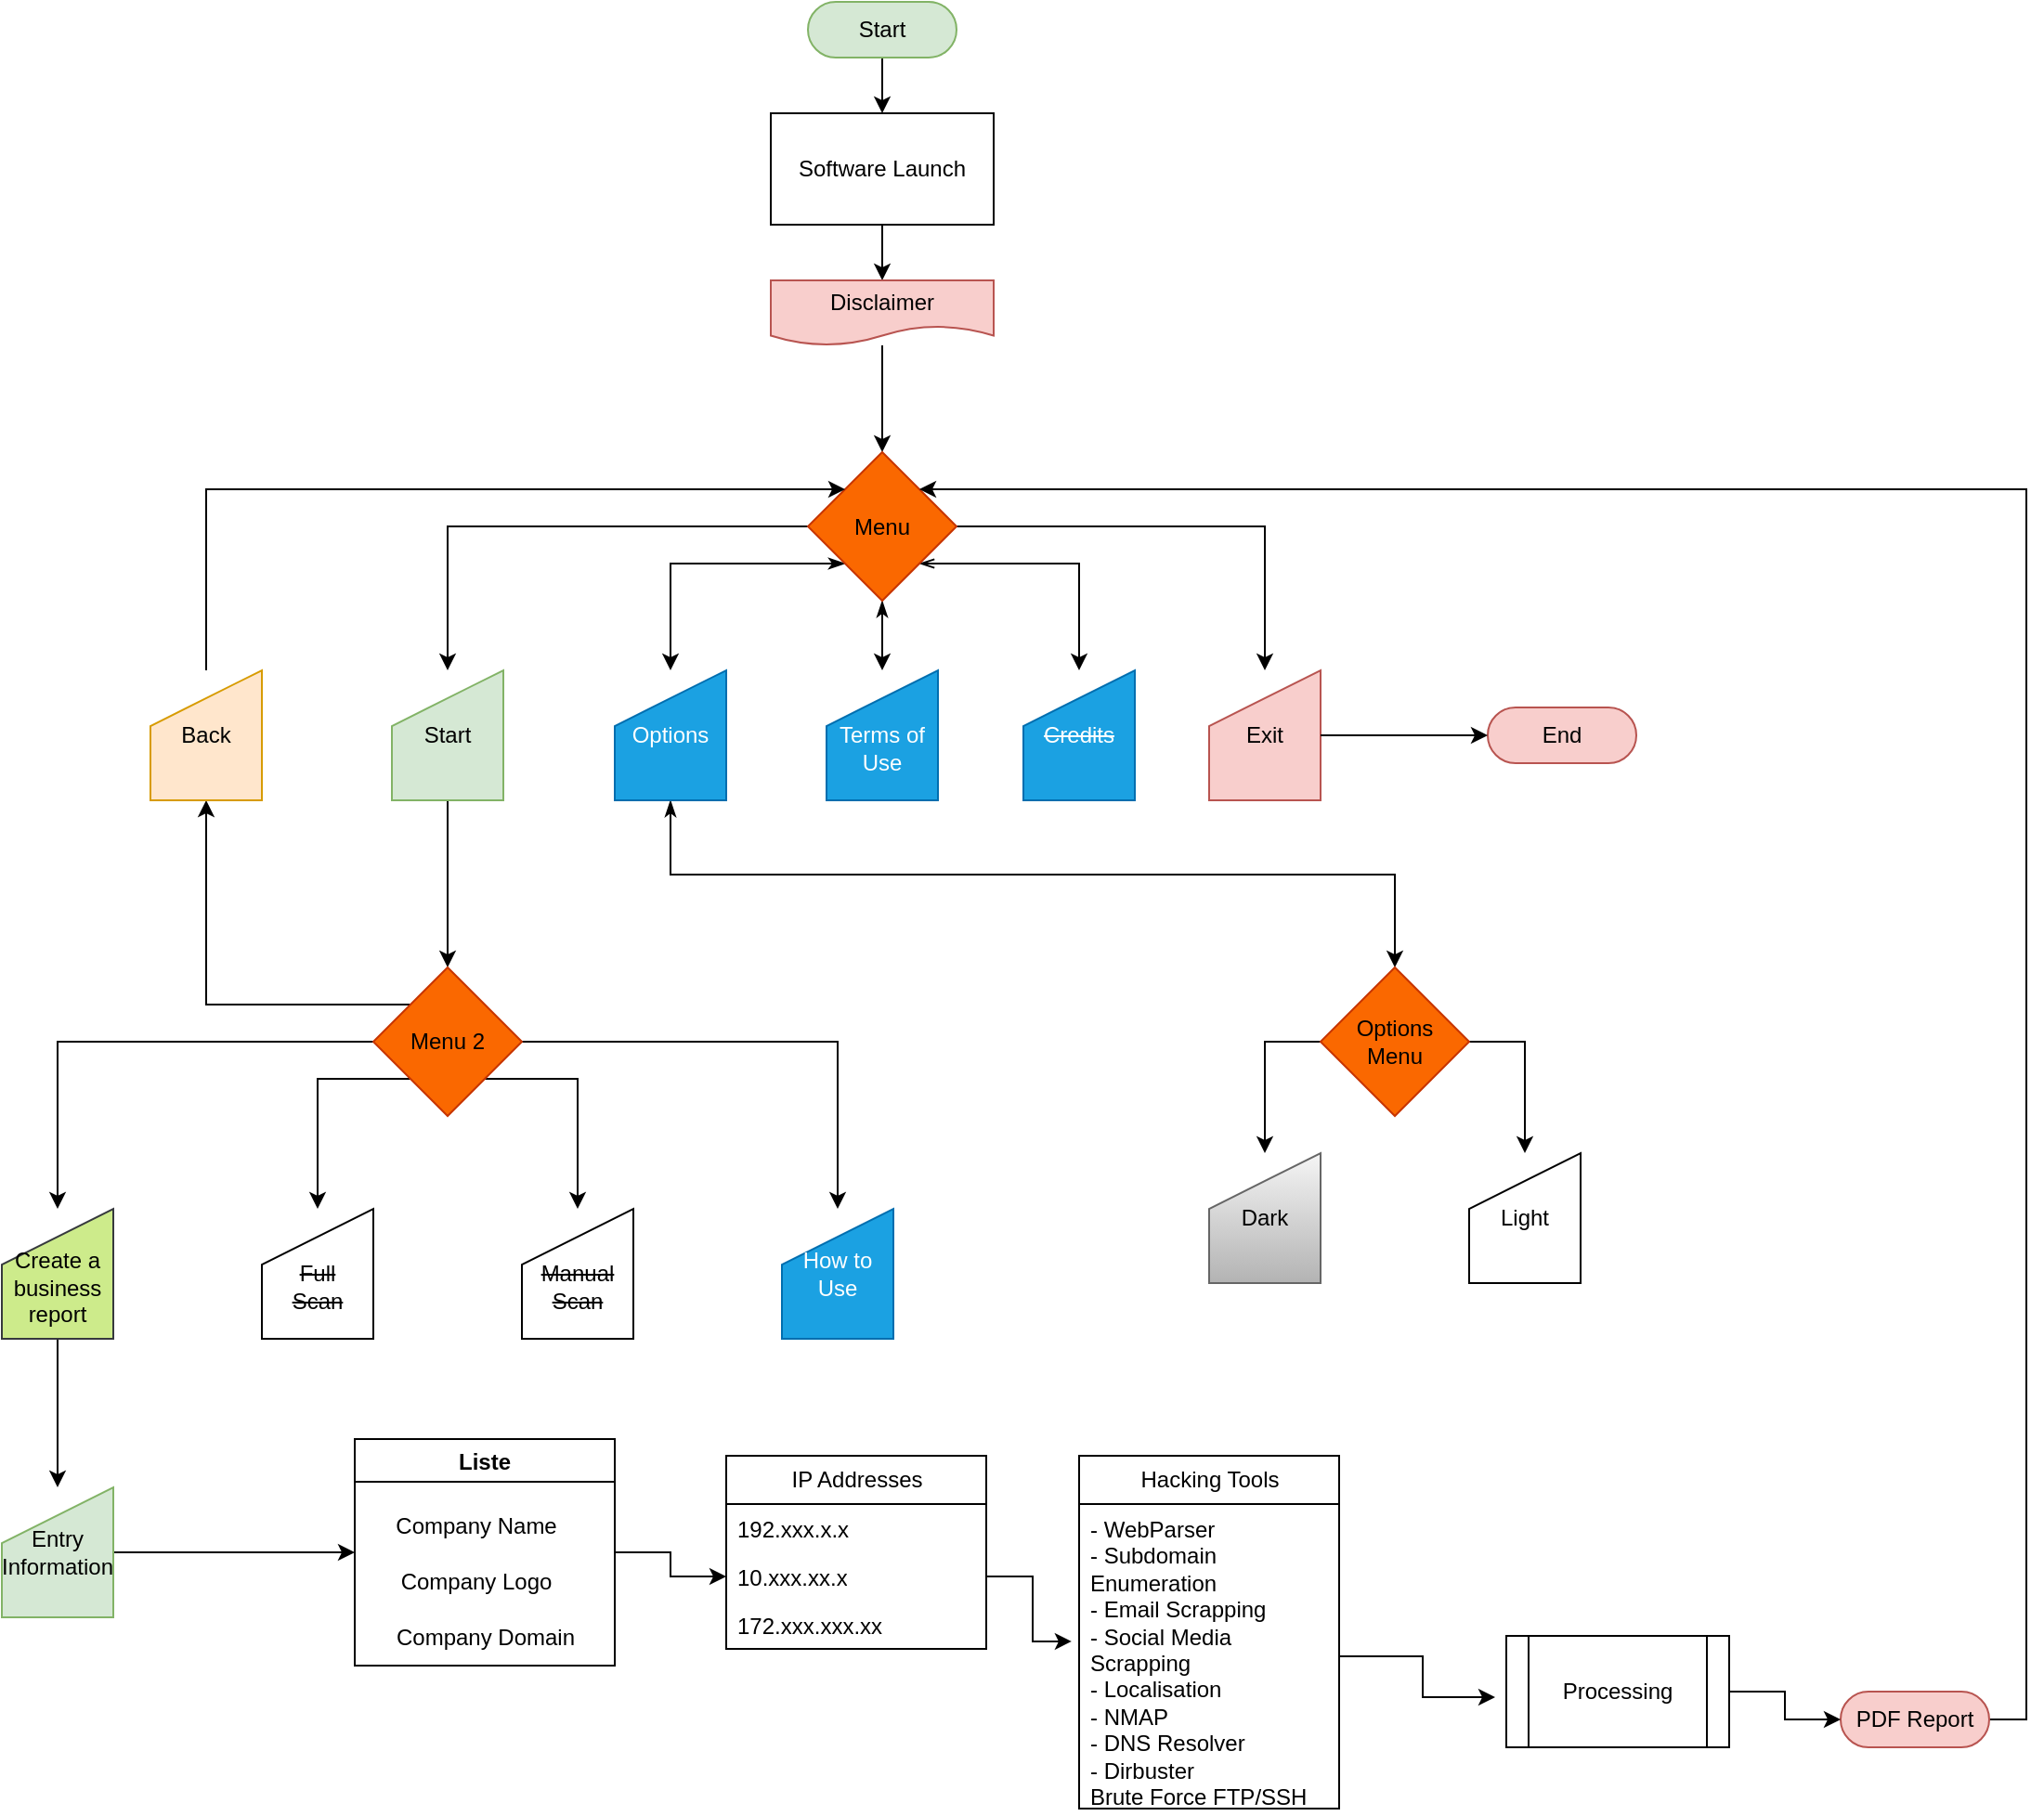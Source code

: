 <mxfile version="24.3.1" type="github">
  <diagram name="Page-1" id="NBoQq7Sy4xVvvhL2vQU9">
    <mxGraphModel dx="1434" dy="746" grid="1" gridSize="10" guides="1" tooltips="1" connect="1" arrows="1" fold="1" page="1" pageScale="1" pageWidth="827" pageHeight="1169" math="0" shadow="0">
      <root>
        <mxCell id="0" />
        <mxCell id="1" parent="0" />
        <mxCell id="WUwKySuJm-7nCBOB1ppg-1" value="" style="edgeStyle=orthogonalEdgeStyle;rounded=0;orthogonalLoop=1;jettySize=auto;html=1;" parent="1" source="WUwKySuJm-7nCBOB1ppg-2" target="WUwKySuJm-7nCBOB1ppg-4" edge="1">
          <mxGeometry relative="1" as="geometry" />
        </mxCell>
        <mxCell id="WUwKySuJm-7nCBOB1ppg-2" value="Start" style="html=1;dashed=0;whiteSpace=wrap;shape=mxgraph.dfd.start;fillColor=#d5e8d4;strokeColor=#82b366;" parent="1" vertex="1">
          <mxGeometry x="514" y="40" width="80" height="30" as="geometry" />
        </mxCell>
        <mxCell id="WUwKySuJm-7nCBOB1ppg-3" value="" style="edgeStyle=orthogonalEdgeStyle;rounded=0;orthogonalLoop=1;jettySize=auto;html=1;" parent="1" source="WUwKySuJm-7nCBOB1ppg-4" target="WUwKySuJm-7nCBOB1ppg-6" edge="1">
          <mxGeometry relative="1" as="geometry" />
        </mxCell>
        <mxCell id="WUwKySuJm-7nCBOB1ppg-4" value="Software Launch" style="whiteSpace=wrap;html=1;dashed=0;" parent="1" vertex="1">
          <mxGeometry x="494" y="100" width="120" height="60" as="geometry" />
        </mxCell>
        <mxCell id="WUwKySuJm-7nCBOB1ppg-5" style="edgeStyle=orthogonalEdgeStyle;rounded=0;orthogonalLoop=1;jettySize=auto;html=1;" parent="1" source="WUwKySuJm-7nCBOB1ppg-6" target="WUwKySuJm-7nCBOB1ppg-12" edge="1">
          <mxGeometry relative="1" as="geometry" />
        </mxCell>
        <mxCell id="WUwKySuJm-7nCBOB1ppg-6" value="Disclaimer" style="shape=document;whiteSpace=wrap;html=1;boundedLbl=1;dashed=0;fillColor=#f8cecc;strokeColor=#b85450;" parent="1" vertex="1">
          <mxGeometry x="494" y="190" width="120" height="35" as="geometry" />
        </mxCell>
        <mxCell id="WUwKySuJm-7nCBOB1ppg-7" value="" style="edgeStyle=orthogonalEdgeStyle;rounded=0;orthogonalLoop=1;jettySize=auto;html=1;startArrow=classicThin;startFill=1;" parent="1" source="WUwKySuJm-7nCBOB1ppg-12" target="WUwKySuJm-7nCBOB1ppg-13" edge="1">
          <mxGeometry relative="1" as="geometry" />
        </mxCell>
        <mxCell id="WUwKySuJm-7nCBOB1ppg-8" style="edgeStyle=orthogonalEdgeStyle;rounded=0;orthogonalLoop=1;jettySize=auto;html=1;exitX=0;exitY=1;exitDx=0;exitDy=0;entryX=0.5;entryY=0;entryDx=0;entryDy=0;startArrow=classicThin;startFill=1;" parent="1" source="WUwKySuJm-7nCBOB1ppg-12" target="WUwKySuJm-7nCBOB1ppg-17" edge="1">
          <mxGeometry relative="1" as="geometry" />
        </mxCell>
        <mxCell id="WUwKySuJm-7nCBOB1ppg-9" style="edgeStyle=orthogonalEdgeStyle;rounded=0;orthogonalLoop=1;jettySize=auto;html=1;exitX=0;exitY=0.5;exitDx=0;exitDy=0;entryX=0.5;entryY=0;entryDx=0;entryDy=0;" parent="1" source="WUwKySuJm-7nCBOB1ppg-12" target="WUwKySuJm-7nCBOB1ppg-19" edge="1">
          <mxGeometry relative="1" as="geometry" />
        </mxCell>
        <mxCell id="WUwKySuJm-7nCBOB1ppg-10" style="edgeStyle=orthogonalEdgeStyle;rounded=0;orthogonalLoop=1;jettySize=auto;html=1;exitX=1;exitY=0.5;exitDx=0;exitDy=0;" parent="1" source="WUwKySuJm-7nCBOB1ppg-12" target="WUwKySuJm-7nCBOB1ppg-15" edge="1">
          <mxGeometry relative="1" as="geometry" />
        </mxCell>
        <mxCell id="WUwKySuJm-7nCBOB1ppg-11" style="edgeStyle=orthogonalEdgeStyle;rounded=0;orthogonalLoop=1;jettySize=auto;html=1;exitX=1;exitY=1;exitDx=0;exitDy=0;startArrow=openThin;startFill=0;" parent="1" source="WUwKySuJm-7nCBOB1ppg-12" target="WUwKySuJm-7nCBOB1ppg-14" edge="1">
          <mxGeometry relative="1" as="geometry" />
        </mxCell>
        <mxCell id="WUwKySuJm-7nCBOB1ppg-12" value="Menu" style="rhombus;whiteSpace=wrap;html=1;dashed=0;fillColor=#fa6800;strokeColor=#C73500;fontColor=#000000;" parent="1" vertex="1">
          <mxGeometry x="514" y="282.5" width="80" height="80" as="geometry" />
        </mxCell>
        <mxCell id="WUwKySuJm-7nCBOB1ppg-13" value="&lt;br&gt;Terms of&lt;br&gt;Use" style="shape=manualInput;whiteSpace=wrap;html=1;fillColor=#1ba1e2;strokeColor=#006EAF;fontColor=#ffffff;" parent="1" vertex="1">
          <mxGeometry x="524" y="400" width="60" height="70" as="geometry" />
        </mxCell>
        <mxCell id="WUwKySuJm-7nCBOB1ppg-14" value="&lt;strike&gt;Credits&lt;/strike&gt;" style="shape=manualInput;whiteSpace=wrap;html=1;fillColor=#1ba1e2;strokeColor=#006EAF;fontColor=#ffffff;" parent="1" vertex="1">
          <mxGeometry x="630" y="400" width="60" height="70" as="geometry" />
        </mxCell>
        <mxCell id="WUwKySuJm-7nCBOB1ppg-15" value="Exit" style="shape=manualInput;whiteSpace=wrap;html=1;fillColor=#f8cecc;strokeColor=#b85450;" parent="1" vertex="1">
          <mxGeometry x="730" y="400" width="60" height="70" as="geometry" />
        </mxCell>
        <mxCell id="WUwKySuJm-7nCBOB1ppg-16" style="edgeStyle=orthogonalEdgeStyle;rounded=0;orthogonalLoop=1;jettySize=auto;html=1;entryX=0.5;entryY=0;entryDx=0;entryDy=0;startArrow=classicThin;startFill=1;" parent="1" source="WUwKySuJm-7nCBOB1ppg-17" target="WUwKySuJm-7nCBOB1ppg-37" edge="1">
          <mxGeometry relative="1" as="geometry">
            <Array as="points">
              <mxPoint x="440" y="510" />
              <mxPoint x="830" y="510" />
              <mxPoint x="830" y="560" />
            </Array>
          </mxGeometry>
        </mxCell>
        <mxCell id="WUwKySuJm-7nCBOB1ppg-17" value="Options" style="shape=manualInput;whiteSpace=wrap;html=1;fillColor=#1ba1e2;fontColor=#ffffff;strokeColor=#006EAF;" parent="1" vertex="1">
          <mxGeometry x="410" y="400" width="60" height="70" as="geometry" />
        </mxCell>
        <mxCell id="WUwKySuJm-7nCBOB1ppg-18" style="edgeStyle=orthogonalEdgeStyle;rounded=0;orthogonalLoop=1;jettySize=auto;html=1;" parent="1" source="WUwKySuJm-7nCBOB1ppg-19" edge="1">
          <mxGeometry relative="1" as="geometry">
            <mxPoint x="320" y="560" as="targetPoint" />
          </mxGeometry>
        </mxCell>
        <mxCell id="WUwKySuJm-7nCBOB1ppg-19" value="Start" style="shape=manualInput;whiteSpace=wrap;html=1;fillColor=#d5e8d4;strokeColor=#82b366;" parent="1" vertex="1">
          <mxGeometry x="290" y="400" width="60" height="70" as="geometry" />
        </mxCell>
        <mxCell id="WUwKySuJm-7nCBOB1ppg-20" value="End" style="html=1;dashed=0;whiteSpace=wrap;shape=mxgraph.dfd.start;fillColor=#f8cecc;strokeColor=#b85450;" parent="1" vertex="1">
          <mxGeometry x="880" y="420" width="80" height="30" as="geometry" />
        </mxCell>
        <mxCell id="WUwKySuJm-7nCBOB1ppg-21" style="edgeStyle=orthogonalEdgeStyle;rounded=0;orthogonalLoop=1;jettySize=auto;html=1;exitX=1;exitY=0.5;exitDx=0;exitDy=0;entryX=0;entryY=0.5;entryDx=0;entryDy=0;entryPerimeter=0;" parent="1" source="WUwKySuJm-7nCBOB1ppg-15" target="WUwKySuJm-7nCBOB1ppg-20" edge="1">
          <mxGeometry relative="1" as="geometry" />
        </mxCell>
        <mxCell id="WUwKySuJm-7nCBOB1ppg-22" style="edgeStyle=orthogonalEdgeStyle;rounded=0;orthogonalLoop=1;jettySize=auto;html=1;exitX=0;exitY=1;exitDx=0;exitDy=0;entryX=0.5;entryY=0;entryDx=0;entryDy=0;" parent="1" source="WUwKySuJm-7nCBOB1ppg-27" target="WUwKySuJm-7nCBOB1ppg-28" edge="1">
          <mxGeometry relative="1" as="geometry">
            <Array as="points">
              <mxPoint x="250" y="620" />
            </Array>
          </mxGeometry>
        </mxCell>
        <mxCell id="WUwKySuJm-7nCBOB1ppg-23" style="edgeStyle=orthogonalEdgeStyle;rounded=0;orthogonalLoop=1;jettySize=auto;html=1;exitX=0;exitY=0.5;exitDx=0;exitDy=0;entryX=0.5;entryY=0;entryDx=0;entryDy=0;" parent="1" source="WUwKySuJm-7nCBOB1ppg-27" target="WUwKySuJm-7nCBOB1ppg-31" edge="1">
          <mxGeometry relative="1" as="geometry" />
        </mxCell>
        <mxCell id="WUwKySuJm-7nCBOB1ppg-24" style="edgeStyle=orthogonalEdgeStyle;rounded=0;orthogonalLoop=1;jettySize=auto;html=1;exitX=1;exitY=0.5;exitDx=0;exitDy=0;entryX=0.5;entryY=0;entryDx=0;entryDy=0;" parent="1" source="WUwKySuJm-7nCBOB1ppg-27" target="WUwKySuJm-7nCBOB1ppg-32" edge="1">
          <mxGeometry relative="1" as="geometry" />
        </mxCell>
        <mxCell id="WUwKySuJm-7nCBOB1ppg-25" style="edgeStyle=orthogonalEdgeStyle;rounded=0;orthogonalLoop=1;jettySize=auto;html=1;exitX=1;exitY=1;exitDx=0;exitDy=0;entryX=0.5;entryY=0;entryDx=0;entryDy=0;" parent="1" source="WUwKySuJm-7nCBOB1ppg-27" target="WUwKySuJm-7nCBOB1ppg-29" edge="1">
          <mxGeometry relative="1" as="geometry">
            <Array as="points">
              <mxPoint x="390" y="620" />
            </Array>
          </mxGeometry>
        </mxCell>
        <mxCell id="WUwKySuJm-7nCBOB1ppg-26" style="edgeStyle=orthogonalEdgeStyle;rounded=0;orthogonalLoop=1;jettySize=auto;html=1;exitX=0;exitY=0;exitDx=0;exitDy=0;entryX=0.5;entryY=1;entryDx=0;entryDy=0;" parent="1" source="WUwKySuJm-7nCBOB1ppg-27" target="WUwKySuJm-7nCBOB1ppg-34" edge="1">
          <mxGeometry relative="1" as="geometry" />
        </mxCell>
        <mxCell id="WUwKySuJm-7nCBOB1ppg-27" value="Menu 2" style="rhombus;whiteSpace=wrap;html=1;dashed=0;fillColor=#fa6800;strokeColor=#C73500;fontColor=#000000;" parent="1" vertex="1">
          <mxGeometry x="280" y="560" width="80" height="80" as="geometry" />
        </mxCell>
        <mxCell id="WUwKySuJm-7nCBOB1ppg-28" value="&lt;strike&gt;&lt;br&gt;Full&lt;br&gt;Scan&lt;/strike&gt;" style="shape=manualInput;whiteSpace=wrap;html=1;" parent="1" vertex="1">
          <mxGeometry x="220" y="690" width="60" height="70" as="geometry" />
        </mxCell>
        <mxCell id="WUwKySuJm-7nCBOB1ppg-29" value="&lt;strike&gt;&lt;br&gt;Manual&lt;br&gt;Scan&lt;/strike&gt;" style="shape=manualInput;whiteSpace=wrap;html=1;" parent="1" vertex="1">
          <mxGeometry x="360" y="690" width="60" height="70" as="geometry" />
        </mxCell>
        <mxCell id="iLk1qxyIUEa0RJTbGZmM-18" style="edgeStyle=orthogonalEdgeStyle;rounded=0;orthogonalLoop=1;jettySize=auto;html=1;exitX=0.5;exitY=1;exitDx=0;exitDy=0;entryX=0.5;entryY=0;entryDx=0;entryDy=0;" edge="1" parent="1" source="WUwKySuJm-7nCBOB1ppg-31" target="iLk1qxyIUEa0RJTbGZmM-17">
          <mxGeometry relative="1" as="geometry" />
        </mxCell>
        <mxCell id="WUwKySuJm-7nCBOB1ppg-31" value="&lt;br&gt;Create a business&lt;br&gt;report" style="shape=manualInput;whiteSpace=wrap;html=1;fillColor=#cdeb8b;strokeColor=#36393d;" parent="1" vertex="1">
          <mxGeometry x="80" y="690" width="60" height="70" as="geometry" />
        </mxCell>
        <mxCell id="WUwKySuJm-7nCBOB1ppg-32" value="How to Use" style="shape=manualInput;whiteSpace=wrap;html=1;fillColor=#1ba1e2;strokeColor=#006EAF;fontColor=#ffffff;" parent="1" vertex="1">
          <mxGeometry x="500" y="690" width="60" height="70" as="geometry" />
        </mxCell>
        <mxCell id="WUwKySuJm-7nCBOB1ppg-33" style="edgeStyle=orthogonalEdgeStyle;rounded=0;orthogonalLoop=1;jettySize=auto;html=1;entryX=0;entryY=0;entryDx=0;entryDy=0;exitX=0.5;exitY=0;exitDx=0;exitDy=0;" parent="1" source="WUwKySuJm-7nCBOB1ppg-34" target="WUwKySuJm-7nCBOB1ppg-12" edge="1">
          <mxGeometry relative="1" as="geometry">
            <Array as="points">
              <mxPoint x="190" y="303" />
            </Array>
          </mxGeometry>
        </mxCell>
        <mxCell id="WUwKySuJm-7nCBOB1ppg-34" value="Back" style="shape=manualInput;whiteSpace=wrap;html=1;fillColor=#ffe6cc;strokeColor=#d79b00;" parent="1" vertex="1">
          <mxGeometry x="160" y="400" width="60" height="70" as="geometry" />
        </mxCell>
        <mxCell id="WUwKySuJm-7nCBOB1ppg-35" style="edgeStyle=orthogonalEdgeStyle;rounded=0;orthogonalLoop=1;jettySize=auto;html=1;exitX=0;exitY=0.5;exitDx=0;exitDy=0;entryX=0.5;entryY=0;entryDx=0;entryDy=0;" parent="1" source="WUwKySuJm-7nCBOB1ppg-37" target="WUwKySuJm-7nCBOB1ppg-39" edge="1">
          <mxGeometry relative="1" as="geometry" />
        </mxCell>
        <mxCell id="WUwKySuJm-7nCBOB1ppg-36" style="edgeStyle=orthogonalEdgeStyle;rounded=0;orthogonalLoop=1;jettySize=auto;html=1;exitX=1;exitY=0.5;exitDx=0;exitDy=0;entryX=0.5;entryY=0;entryDx=0;entryDy=0;" parent="1" source="WUwKySuJm-7nCBOB1ppg-37" target="WUwKySuJm-7nCBOB1ppg-38" edge="1">
          <mxGeometry relative="1" as="geometry" />
        </mxCell>
        <mxCell id="WUwKySuJm-7nCBOB1ppg-37" value="Options&lt;br&gt;Menu" style="rhombus;whiteSpace=wrap;html=1;dashed=0;fillColor=#fa6800;strokeColor=#C73500;fontColor=#000000;" parent="1" vertex="1">
          <mxGeometry x="790" y="560" width="80" height="80" as="geometry" />
        </mxCell>
        <mxCell id="WUwKySuJm-7nCBOB1ppg-38" value="Light" style="shape=manualInput;whiteSpace=wrap;html=1;" parent="1" vertex="1">
          <mxGeometry x="870" y="660" width="60" height="70" as="geometry" />
        </mxCell>
        <mxCell id="WUwKySuJm-7nCBOB1ppg-39" value="Dark" style="shape=manualInput;whiteSpace=wrap;html=1;fillColor=#f5f5f5;gradientColor=#b3b3b3;strokeColor=#666666;" parent="1" vertex="1">
          <mxGeometry x="730" y="660" width="60" height="70" as="geometry" />
        </mxCell>
        <mxCell id="iLk1qxyIUEa0RJTbGZmM-24" style="edgeStyle=orthogonalEdgeStyle;rounded=0;orthogonalLoop=1;jettySize=auto;html=1;entryX=0;entryY=0.5;entryDx=0;entryDy=0;" edge="1" parent="1" source="iLk1qxyIUEa0RJTbGZmM-6" target="iLk1qxyIUEa0RJTbGZmM-14">
          <mxGeometry relative="1" as="geometry" />
        </mxCell>
        <mxCell id="iLk1qxyIUEa0RJTbGZmM-6" value="Liste" style="swimlane;" vertex="1" parent="1">
          <mxGeometry x="270" y="814" width="140" height="122" as="geometry" />
        </mxCell>
        <mxCell id="iLk1qxyIUEa0RJTbGZmM-7" value="Company Name" style="text;html=1;align=center;verticalAlign=middle;resizable=0;points=[];autosize=1;strokeColor=none;fillColor=none;" vertex="1" parent="iLk1qxyIUEa0RJTbGZmM-6">
          <mxGeometry x="10" y="32" width="110" height="30" as="geometry" />
        </mxCell>
        <mxCell id="iLk1qxyIUEa0RJTbGZmM-8" value="Company Logo" style="text;html=1;align=center;verticalAlign=middle;resizable=0;points=[];autosize=1;strokeColor=none;fillColor=none;" vertex="1" parent="iLk1qxyIUEa0RJTbGZmM-6">
          <mxGeometry x="15" y="62" width="100" height="30" as="geometry" />
        </mxCell>
        <mxCell id="iLk1qxyIUEa0RJTbGZmM-9" value="Company Domain" style="text;html=1;align=center;verticalAlign=middle;resizable=0;points=[];autosize=1;strokeColor=none;fillColor=none;" vertex="1" parent="iLk1qxyIUEa0RJTbGZmM-6">
          <mxGeometry x="10" y="92" width="120" height="30" as="geometry" />
        </mxCell>
        <mxCell id="iLk1qxyIUEa0RJTbGZmM-11" value="Processing" style="shape=process;whiteSpace=wrap;html=1;backgroundOutline=1;" vertex="1" parent="1">
          <mxGeometry x="890" y="920" width="120" height="60" as="geometry" />
        </mxCell>
        <mxCell id="iLk1qxyIUEa0RJTbGZmM-12" value="IP Addresses" style="swimlane;fontStyle=0;childLayout=stackLayout;horizontal=1;startSize=26;fillColor=none;horizontalStack=0;resizeParent=1;resizeParentMax=0;resizeLast=0;collapsible=1;marginBottom=0;html=1;" vertex="1" parent="1">
          <mxGeometry x="470" y="823" width="140" height="104" as="geometry" />
        </mxCell>
        <mxCell id="iLk1qxyIUEa0RJTbGZmM-13" value="192.xxx.x.x" style="text;strokeColor=none;fillColor=none;align=left;verticalAlign=top;spacingLeft=4;spacingRight=4;overflow=hidden;rotatable=0;points=[[0,0.5],[1,0.5]];portConstraint=eastwest;whiteSpace=wrap;html=1;" vertex="1" parent="iLk1qxyIUEa0RJTbGZmM-12">
          <mxGeometry y="26" width="140" height="26" as="geometry" />
        </mxCell>
        <mxCell id="iLk1qxyIUEa0RJTbGZmM-14" value="10.xxx.xx.x" style="text;strokeColor=none;fillColor=none;align=left;verticalAlign=top;spacingLeft=4;spacingRight=4;overflow=hidden;rotatable=0;points=[[0,0.5],[1,0.5]];portConstraint=eastwest;whiteSpace=wrap;html=1;" vertex="1" parent="iLk1qxyIUEa0RJTbGZmM-12">
          <mxGeometry y="52" width="140" height="26" as="geometry" />
        </mxCell>
        <mxCell id="iLk1qxyIUEa0RJTbGZmM-15" value="172.xxx.xxx.xx" style="text;strokeColor=none;fillColor=none;align=left;verticalAlign=top;spacingLeft=4;spacingRight=4;overflow=hidden;rotatable=0;points=[[0,0.5],[1,0.5]];portConstraint=eastwest;whiteSpace=wrap;html=1;" vertex="1" parent="iLk1qxyIUEa0RJTbGZmM-12">
          <mxGeometry y="78" width="140" height="26" as="geometry" />
        </mxCell>
        <mxCell id="iLk1qxyIUEa0RJTbGZmM-19" style="edgeStyle=orthogonalEdgeStyle;rounded=0;orthogonalLoop=1;jettySize=auto;html=1;exitX=1;exitY=0.5;exitDx=0;exitDy=0;" edge="1" parent="1" source="iLk1qxyIUEa0RJTbGZmM-17">
          <mxGeometry relative="1" as="geometry">
            <mxPoint x="270" y="875" as="targetPoint" />
          </mxGeometry>
        </mxCell>
        <mxCell id="iLk1qxyIUEa0RJTbGZmM-17" value="Entry&lt;div&gt;Information&lt;/div&gt;" style="shape=manualInput;whiteSpace=wrap;html=1;fillColor=#d5e8d4;strokeColor=#82b366;" vertex="1" parent="1">
          <mxGeometry x="80" y="840" width="60" height="70" as="geometry" />
        </mxCell>
        <mxCell id="iLk1qxyIUEa0RJTbGZmM-20" value="Hacking Tools" style="swimlane;fontStyle=0;childLayout=stackLayout;horizontal=1;startSize=26;fillColor=none;horizontalStack=0;resizeParent=1;resizeParentMax=0;resizeLast=0;collapsible=1;marginBottom=0;html=1;" vertex="1" parent="1">
          <mxGeometry x="660" y="823" width="140" height="190" as="geometry" />
        </mxCell>
        <mxCell id="iLk1qxyIUEa0RJTbGZmM-21" value="- WebParser&lt;div&gt;- Subdomain Enumeration&lt;/div&gt;&lt;div&gt;- Email Scrapping&lt;/div&gt;&lt;div&gt;- Social Media Scrapping&lt;/div&gt;&lt;div&gt;- Localisation&lt;/div&gt;&lt;div&gt;- NMAP&lt;/div&gt;&lt;div&gt;- DNS Resolver&lt;/div&gt;&lt;div&gt;- Dirbuster&lt;/div&gt;&lt;div&gt;Brute Force FTP/SSH&lt;/div&gt;" style="text;strokeColor=none;fillColor=none;align=left;verticalAlign=top;spacingLeft=4;spacingRight=4;overflow=hidden;rotatable=0;points=[[0,0.5],[1,0.5]];portConstraint=eastwest;whiteSpace=wrap;html=1;" vertex="1" parent="iLk1qxyIUEa0RJTbGZmM-20">
          <mxGeometry y="26" width="140" height="164" as="geometry" />
        </mxCell>
        <mxCell id="iLk1qxyIUEa0RJTbGZmM-25" style="edgeStyle=orthogonalEdgeStyle;rounded=0;orthogonalLoop=1;jettySize=auto;html=1;entryX=-0.029;entryY=0.451;entryDx=0;entryDy=0;entryPerimeter=0;" edge="1" parent="1" source="iLk1qxyIUEa0RJTbGZmM-14" target="iLk1qxyIUEa0RJTbGZmM-21">
          <mxGeometry relative="1" as="geometry" />
        </mxCell>
        <mxCell id="iLk1qxyIUEa0RJTbGZmM-26" style="edgeStyle=orthogonalEdgeStyle;rounded=0;orthogonalLoop=1;jettySize=auto;html=1;entryX=-0.05;entryY=0.55;entryDx=0;entryDy=0;entryPerimeter=0;" edge="1" parent="1" source="iLk1qxyIUEa0RJTbGZmM-21" target="iLk1qxyIUEa0RJTbGZmM-11">
          <mxGeometry relative="1" as="geometry" />
        </mxCell>
        <mxCell id="iLk1qxyIUEa0RJTbGZmM-30" style="edgeStyle=orthogonalEdgeStyle;rounded=0;orthogonalLoop=1;jettySize=auto;html=1;entryX=1;entryY=0;entryDx=0;entryDy=0;" edge="1" parent="1" source="iLk1qxyIUEa0RJTbGZmM-27" target="WUwKySuJm-7nCBOB1ppg-12">
          <mxGeometry relative="1" as="geometry">
            <Array as="points">
              <mxPoint x="1170" y="965" />
              <mxPoint x="1170" y="303" />
            </Array>
          </mxGeometry>
        </mxCell>
        <mxCell id="iLk1qxyIUEa0RJTbGZmM-27" value="PDF Report" style="html=1;dashed=0;whiteSpace=wrap;shape=mxgraph.dfd.start;fillColor=#f8cecc;strokeColor=#b85450;" vertex="1" parent="1">
          <mxGeometry x="1070" y="950" width="80" height="30" as="geometry" />
        </mxCell>
        <mxCell id="iLk1qxyIUEa0RJTbGZmM-28" style="edgeStyle=orthogonalEdgeStyle;rounded=0;orthogonalLoop=1;jettySize=auto;html=1;entryX=0;entryY=0.5;entryDx=0;entryDy=0;entryPerimeter=0;" edge="1" parent="1" source="iLk1qxyIUEa0RJTbGZmM-11" target="iLk1qxyIUEa0RJTbGZmM-27">
          <mxGeometry relative="1" as="geometry" />
        </mxCell>
      </root>
    </mxGraphModel>
  </diagram>
</mxfile>
